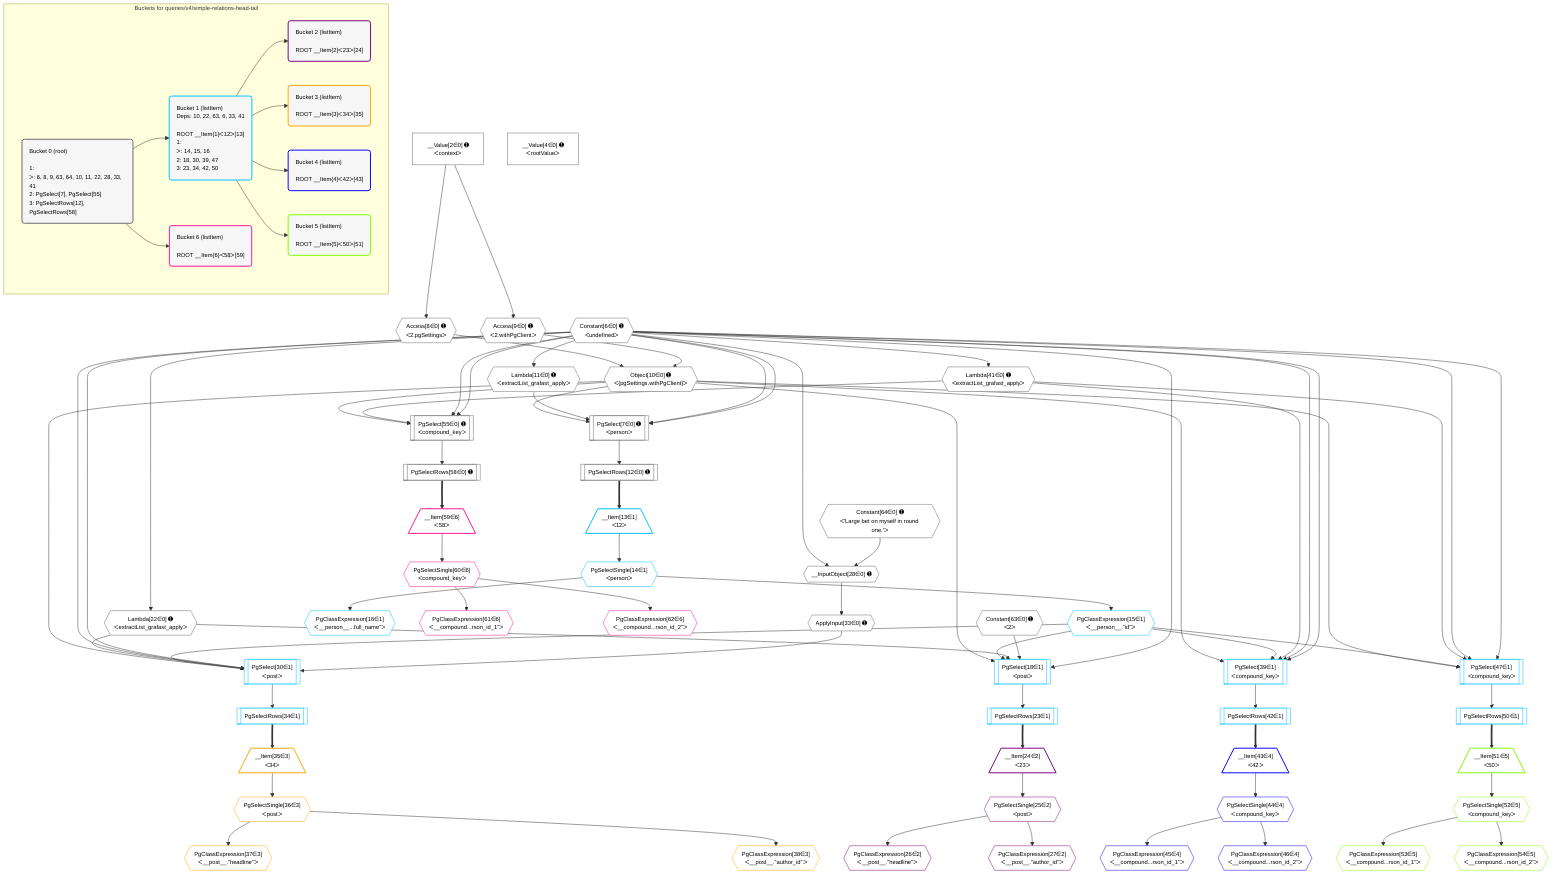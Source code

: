 %%{init: {'themeVariables': { 'fontSize': '12px'}}}%%
graph TD
    classDef path fill:#eee,stroke:#000,color:#000
    classDef plan fill:#fff,stroke-width:1px,color:#000
    classDef itemplan fill:#fff,stroke-width:2px,color:#000
    classDef unbatchedplan fill:#dff,stroke-width:1px,color:#000
    classDef sideeffectplan fill:#fcc,stroke-width:2px,color:#000
    classDef bucket fill:#f6f6f6,color:#000,stroke-width:2px,text-align:left


    %% plan dependencies
    PgSelect7[["PgSelect[7∈0] ➊<br />ᐸpersonᐳ"]]:::plan
    Object10{{"Object[10∈0] ➊<br />ᐸ{pgSettings,withPgClient}ᐳ"}}:::plan
    Lambda11{{"Lambda[11∈0] ➊<br />ᐸextractList_grafast_applyᐳ"}}:::plan
    Constant6{{"Constant[6∈0] ➊<br />ᐸundefinedᐳ"}}:::plan
    Object10 & Lambda11 & Constant6 & Constant6 --> PgSelect7
    PgSelect55[["PgSelect[55∈0] ➊<br />ᐸcompound_keyᐳ"]]:::plan
    Lambda41{{"Lambda[41∈0] ➊<br />ᐸextractList_grafast_applyᐳ"}}:::plan
    Object10 & Lambda41 & Constant6 & Constant6 --> PgSelect55
    Access8{{"Access[8∈0] ➊<br />ᐸ2.pgSettingsᐳ"}}:::plan
    Access9{{"Access[9∈0] ➊<br />ᐸ2.withPgClientᐳ"}}:::plan
    Access8 & Access9 --> Object10
    __InputObject28{{"__InputObject[28∈0] ➊"}}:::plan
    Constant64{{"Constant[64∈0] ➊<br />ᐸ'Large bet on myself in round one.'ᐳ"}}:::plan
    Constant6 & Constant64 --> __InputObject28
    __Value2["__Value[2∈0] ➊<br />ᐸcontextᐳ"]:::plan
    __Value2 --> Access8
    __Value2 --> Access9
    Constant6 --> Lambda11
    PgSelectRows12[["PgSelectRows[12∈0] ➊"]]:::plan
    PgSelect7 --> PgSelectRows12
    Lambda22{{"Lambda[22∈0] ➊<br />ᐸextractList_grafast_applyᐳ"}}:::plan
    Constant6 --> Lambda22
    ApplyInput33{{"ApplyInput[33∈0] ➊"}}:::plan
    __InputObject28 --> ApplyInput33
    Constant6 --> Lambda41
    PgSelectRows58[["PgSelectRows[58∈0] ➊"]]:::plan
    PgSelect55 --> PgSelectRows58
    __Value4["__Value[4∈0] ➊<br />ᐸrootValueᐳ"]:::plan
    Constant63{{"Constant[63∈0] ➊<br />ᐸ2ᐳ"}}:::plan
    PgSelect30[["PgSelect[30∈1]<br />ᐸpostᐳ"]]:::plan
    PgClassExpression15{{"PgClassExpression[15∈1]<br />ᐸ__person__.”id”ᐳ"}}:::plan
    Object10 & PgClassExpression15 & Lambda22 & Constant6 & Constant6 & ApplyInput33 --> PgSelect30
    PgSelect18[["PgSelect[18∈1]<br />ᐸpostᐳ"]]:::plan
    Object10 & PgClassExpression15 & Lambda22 & Constant63 & Constant6 --> PgSelect18
    PgSelect39[["PgSelect[39∈1]<br />ᐸcompound_keyᐳ"]]:::plan
    Object10 & PgClassExpression15 & Lambda41 & Constant6 & Constant6 --> PgSelect39
    PgSelect47[["PgSelect[47∈1]<br />ᐸcompound_keyᐳ"]]:::plan
    Object10 & PgClassExpression15 & Lambda41 & Constant6 & Constant6 --> PgSelect47
    __Item13[/"__Item[13∈1]<br />ᐸ12ᐳ"\]:::itemplan
    PgSelectRows12 ==> __Item13
    PgSelectSingle14{{"PgSelectSingle[14∈1]<br />ᐸpersonᐳ"}}:::plan
    __Item13 --> PgSelectSingle14
    PgSelectSingle14 --> PgClassExpression15
    PgClassExpression16{{"PgClassExpression[16∈1]<br />ᐸ__person__...full_name”ᐳ"}}:::plan
    PgSelectSingle14 --> PgClassExpression16
    PgSelectRows23[["PgSelectRows[23∈1]"]]:::plan
    PgSelect18 --> PgSelectRows23
    PgSelectRows34[["PgSelectRows[34∈1]"]]:::plan
    PgSelect30 --> PgSelectRows34
    PgSelectRows42[["PgSelectRows[42∈1]"]]:::plan
    PgSelect39 --> PgSelectRows42
    PgSelectRows50[["PgSelectRows[50∈1]"]]:::plan
    PgSelect47 --> PgSelectRows50
    __Item24[/"__Item[24∈2]<br />ᐸ23ᐳ"\]:::itemplan
    PgSelectRows23 ==> __Item24
    PgSelectSingle25{{"PgSelectSingle[25∈2]<br />ᐸpostᐳ"}}:::plan
    __Item24 --> PgSelectSingle25
    PgClassExpression26{{"PgClassExpression[26∈2]<br />ᐸ__post__.”headline”ᐳ"}}:::plan
    PgSelectSingle25 --> PgClassExpression26
    PgClassExpression27{{"PgClassExpression[27∈2]<br />ᐸ__post__.”author_id”ᐳ"}}:::plan
    PgSelectSingle25 --> PgClassExpression27
    __Item35[/"__Item[35∈3]<br />ᐸ34ᐳ"\]:::itemplan
    PgSelectRows34 ==> __Item35
    PgSelectSingle36{{"PgSelectSingle[36∈3]<br />ᐸpostᐳ"}}:::plan
    __Item35 --> PgSelectSingle36
    PgClassExpression37{{"PgClassExpression[37∈3]<br />ᐸ__post__.”headline”ᐳ"}}:::plan
    PgSelectSingle36 --> PgClassExpression37
    PgClassExpression38{{"PgClassExpression[38∈3]<br />ᐸ__post__.”author_id”ᐳ"}}:::plan
    PgSelectSingle36 --> PgClassExpression38
    __Item43[/"__Item[43∈4]<br />ᐸ42ᐳ"\]:::itemplan
    PgSelectRows42 ==> __Item43
    PgSelectSingle44{{"PgSelectSingle[44∈4]<br />ᐸcompound_keyᐳ"}}:::plan
    __Item43 --> PgSelectSingle44
    PgClassExpression45{{"PgClassExpression[45∈4]<br />ᐸ__compound...rson_id_1”ᐳ"}}:::plan
    PgSelectSingle44 --> PgClassExpression45
    PgClassExpression46{{"PgClassExpression[46∈4]<br />ᐸ__compound...rson_id_2”ᐳ"}}:::plan
    PgSelectSingle44 --> PgClassExpression46
    __Item51[/"__Item[51∈5]<br />ᐸ50ᐳ"\]:::itemplan
    PgSelectRows50 ==> __Item51
    PgSelectSingle52{{"PgSelectSingle[52∈5]<br />ᐸcompound_keyᐳ"}}:::plan
    __Item51 --> PgSelectSingle52
    PgClassExpression53{{"PgClassExpression[53∈5]<br />ᐸ__compound...rson_id_1”ᐳ"}}:::plan
    PgSelectSingle52 --> PgClassExpression53
    PgClassExpression54{{"PgClassExpression[54∈5]<br />ᐸ__compound...rson_id_2”ᐳ"}}:::plan
    PgSelectSingle52 --> PgClassExpression54
    __Item59[/"__Item[59∈6]<br />ᐸ58ᐳ"\]:::itemplan
    PgSelectRows58 ==> __Item59
    PgSelectSingle60{{"PgSelectSingle[60∈6]<br />ᐸcompound_keyᐳ"}}:::plan
    __Item59 --> PgSelectSingle60
    PgClassExpression61{{"PgClassExpression[61∈6]<br />ᐸ__compound...rson_id_1”ᐳ"}}:::plan
    PgSelectSingle60 --> PgClassExpression61
    PgClassExpression62{{"PgClassExpression[62∈6]<br />ᐸ__compound...rson_id_2”ᐳ"}}:::plan
    PgSelectSingle60 --> PgClassExpression62

    %% define steps

    subgraph "Buckets for queries/v4/simple-relations-head-tail"
    Bucket0("Bucket 0 (root)<br /><br />1: <br />ᐳ: 6, 8, 9, 63, 64, 10, 11, 22, 28, 33, 41<br />2: PgSelect[7], PgSelect[55]<br />3: PgSelectRows[12], PgSelectRows[58]"):::bucket
    classDef bucket0 stroke:#696969
    class Bucket0,__Value2,__Value4,Constant6,PgSelect7,Access8,Access9,Object10,Lambda11,PgSelectRows12,Lambda22,__InputObject28,ApplyInput33,Lambda41,PgSelect55,PgSelectRows58,Constant63,Constant64 bucket0
    Bucket1("Bucket 1 (listItem)<br />Deps: 10, 22, 63, 6, 33, 41<br /><br />ROOT __Item{1}ᐸ12ᐳ[13]<br />1: <br />ᐳ: 14, 15, 16<br />2: 18, 30, 39, 47<br />3: 23, 34, 42, 50"):::bucket
    classDef bucket1 stroke:#00bfff
    class Bucket1,__Item13,PgSelectSingle14,PgClassExpression15,PgClassExpression16,PgSelect18,PgSelectRows23,PgSelect30,PgSelectRows34,PgSelect39,PgSelectRows42,PgSelect47,PgSelectRows50 bucket1
    Bucket2("Bucket 2 (listItem)<br /><br />ROOT __Item{2}ᐸ23ᐳ[24]"):::bucket
    classDef bucket2 stroke:#7f007f
    class Bucket2,__Item24,PgSelectSingle25,PgClassExpression26,PgClassExpression27 bucket2
    Bucket3("Bucket 3 (listItem)<br /><br />ROOT __Item{3}ᐸ34ᐳ[35]"):::bucket
    classDef bucket3 stroke:#ffa500
    class Bucket3,__Item35,PgSelectSingle36,PgClassExpression37,PgClassExpression38 bucket3
    Bucket4("Bucket 4 (listItem)<br /><br />ROOT __Item{4}ᐸ42ᐳ[43]"):::bucket
    classDef bucket4 stroke:#0000ff
    class Bucket4,__Item43,PgSelectSingle44,PgClassExpression45,PgClassExpression46 bucket4
    Bucket5("Bucket 5 (listItem)<br /><br />ROOT __Item{5}ᐸ50ᐳ[51]"):::bucket
    classDef bucket5 stroke:#7fff00
    class Bucket5,__Item51,PgSelectSingle52,PgClassExpression53,PgClassExpression54 bucket5
    Bucket6("Bucket 6 (listItem)<br /><br />ROOT __Item{6}ᐸ58ᐳ[59]"):::bucket
    classDef bucket6 stroke:#ff1493
    class Bucket6,__Item59,PgSelectSingle60,PgClassExpression61,PgClassExpression62 bucket6
    Bucket0 --> Bucket1 & Bucket6
    Bucket1 --> Bucket2 & Bucket3 & Bucket4 & Bucket5
    end